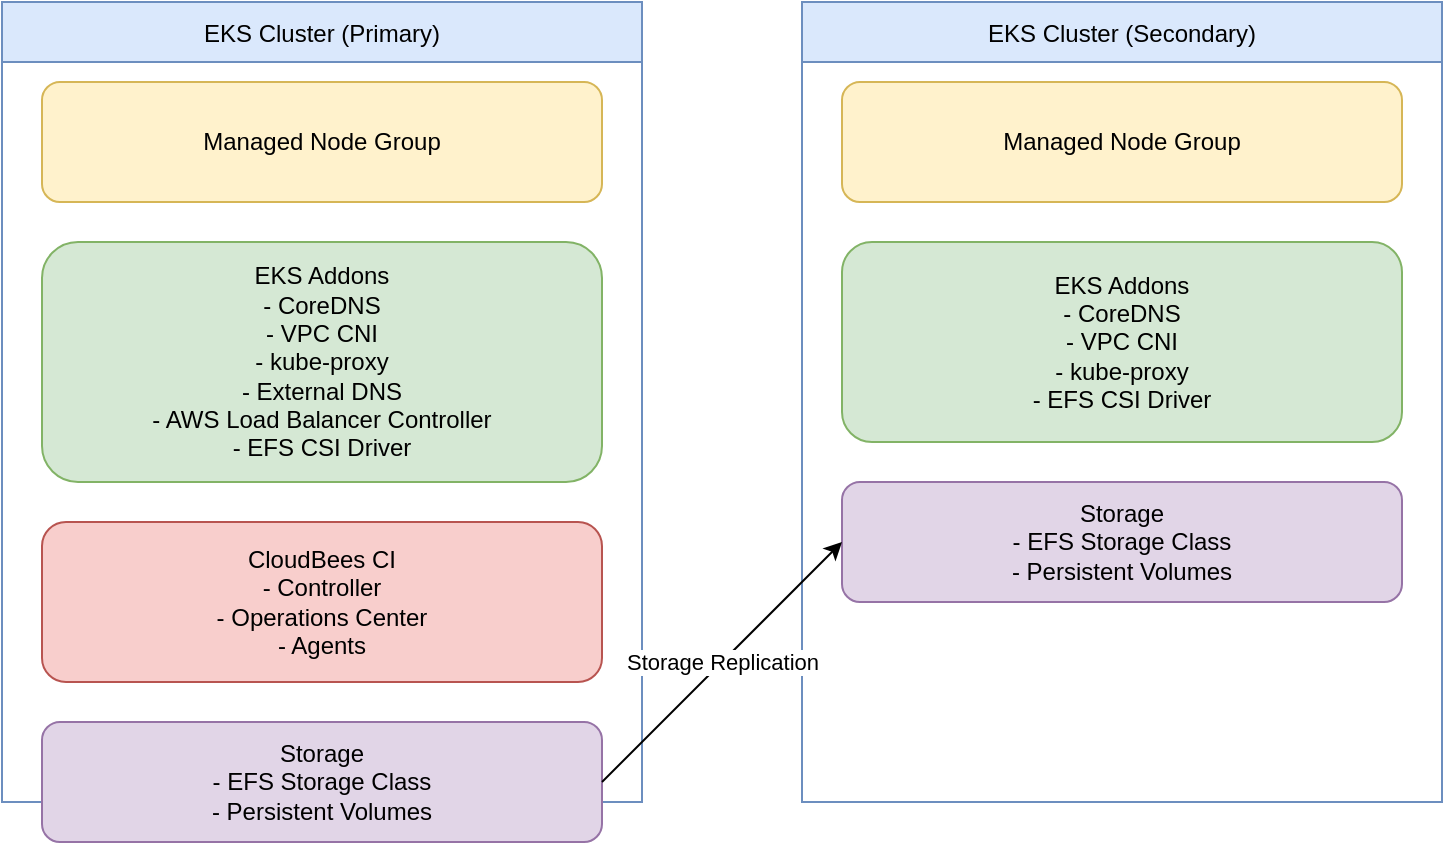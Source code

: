 <?xml version="1.0" encoding="UTF-8"?>
<mxfile version="21.7.5" type="device">
  <diagram id="dr-k8s" name="DR Kubernetes">
    <mxGraphModel dx="1422" dy="762" grid="1" gridSize="10" guides="1" tooltips="1" connect="1" arrows="1" fold="1" page="1" pageScale="1" pageWidth="827" pageHeight="1169" math="0" shadow="0">
      <root>
        <mxCell id="0"/>
        <mxCell id="1" parent="0"/>
        
        <!-- EKS Clusters -->
        <mxCell id="eks-alpha" value="EKS Cluster (Primary)" style="swimlane;fontStyle=0;childLayout=stackLayout;horizontal=1;startSize=30;horizontalStack=0;resizeParent=1;resizeParentMax=0;resizeLast=0;collapsible=1;marginBottom=0;fillColor=#dae8fc;strokeColor=#6c8ebf;" vertex="1" parent="1">
          <mxGeometry x="40" y="40" width="320" height="400" as="geometry"/>
        </mxCell>
        
        <mxCell id="eks-beta" value="EKS Cluster (Secondary)" style="swimlane;fontStyle=0;childLayout=stackLayout;horizontal=1;startSize=30;horizontalStack=0;resizeParent=1;resizeParentMax=0;resizeLast=0;collapsible=1;marginBottom=0;fillColor=#dae8fc;strokeColor=#6c8ebf;" vertex="1" parent="1">
          <mxGeometry x="440" y="40" width="320" height="400" as="geometry"/>
        </mxCell>
        
        <!-- Node Groups -->
        <mxCell id="nodes-alpha" value="Managed Node Group" style="rounded=1;whiteSpace=wrap;html=1;fillColor=#fff2cc;strokeColor=#d6b656;" vertex="1" parent="eks-alpha">
          <mxGeometry x="20" y="40" width="280" height="60" as="geometry"/>
        </mxCell>
        
        <mxCell id="nodes-beta" value="Managed Node Group" style="rounded=1;whiteSpace=wrap;html=1;fillColor=#fff2cc;strokeColor=#d6b656;" vertex="1" parent="eks-beta">
          <mxGeometry x="20" y="40" width="280" height="60" as="geometry"/>
        </mxCell>
        
        <!-- EKS Addons -->
        <mxCell id="addons-alpha" value="EKS Addons&#xa;- CoreDNS&#xa;- VPC CNI&#xa;- kube-proxy&#xa;- External DNS&#xa;- AWS Load Balancer Controller&#xa;- EFS CSI Driver" style="rounded=1;whiteSpace=wrap;html=1;fillColor=#d5e8d4;strokeColor=#82b366;" vertex="1" parent="eks-alpha">
          <mxGeometry x="20" y="120" width="280" height="120" as="geometry"/>
        </mxCell>
        
        <mxCell id="addons-beta" value="EKS Addons&#xa;- CoreDNS&#xa;- VPC CNI&#xa;- kube-proxy&#xa;- EFS CSI Driver" style="rounded=1;whiteSpace=wrap;html=1;fillColor=#d5e8d4;strokeColor=#82b366;" vertex="1" parent="eks-beta">
          <mxGeometry x="20" y="120" width="280" height="100" as="geometry"/>
        </mxCell>
        
        <!-- CloudBees CI -->
        <mxCell id="cbci-alpha" value="CloudBees CI&#xa;- Controller&#xa;- Operations Center&#xa;- Agents" style="rounded=1;whiteSpace=wrap;html=1;fillColor=#f8cecc;strokeColor=#b85450;" vertex="1" parent="eks-alpha">
          <mxGeometry x="20" y="260" width="280" height="80" as="geometry"/>
        </mxCell>
        
        <!-- Storage -->
        <mxCell id="storage-alpha" value="Storage&#xa;- EFS Storage Class&#xa;- Persistent Volumes" style="rounded=1;whiteSpace=wrap;html=1;fillColor=#e1d5e7;strokeColor=#9673a6;" vertex="1" parent="eks-alpha">
          <mxGeometry x="20" y="360" width="280" height="60" as="geometry"/>
        </mxCell>
        
        <mxCell id="storage-beta" value="Storage&#xa;- EFS Storage Class&#xa;- Persistent Volumes" style="rounded=1;whiteSpace=wrap;html=1;fillColor=#e1d5e7;strokeColor=#9673a6;" vertex="1" parent="eks-beta">
          <mxGeometry x="20" y="240" width="280" height="60" as="geometry"/>
        </mxCell>
        
        <!-- Connections -->
        <mxCell id="storage-replication" value="Storage Replication" style="endArrow=classic;html=1;exitX=1;exitY=0.5;exitDx=0;exitDy=0;entryX=0;entryY=0.5;entryDx=0;entryDy=0;" edge="1" parent="1" source="storage-alpha" target="storage-beta">
          <mxGeometry width="50" height="50" relative="1" as="geometry">
            <mxPoint x="390" y="400" as="sourcePoint"/>
            <mxPoint x="440" y="350" as="targetPoint"/>
          </mxGeometry>
        </mxCell>
      </root>
    </mxGraphModel>
  </diagram>
</mxfile> 